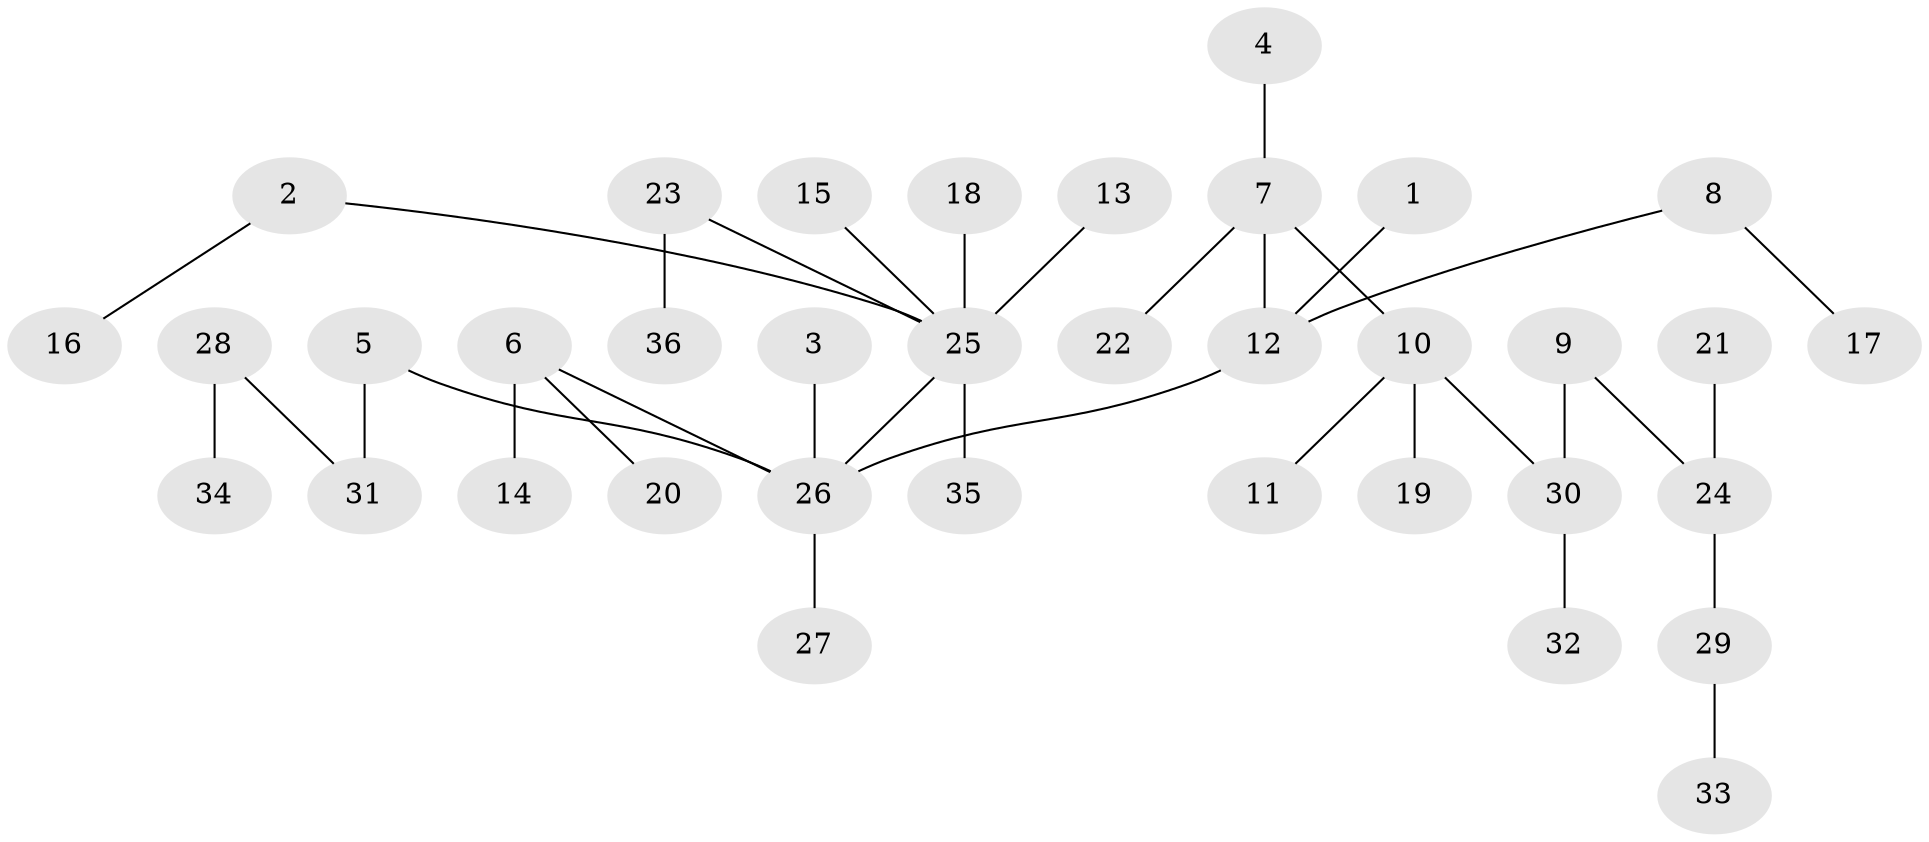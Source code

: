 // original degree distribution, {7: 0.014084507042253521, 8: 0.014084507042253521, 5: 0.028169014084507043, 4: 0.07042253521126761, 1: 0.5211267605633803, 2: 0.23943661971830985, 3: 0.11267605633802817}
// Generated by graph-tools (version 1.1) at 2025/50/03/09/25 03:50:22]
// undirected, 36 vertices, 35 edges
graph export_dot {
graph [start="1"]
  node [color=gray90,style=filled];
  1;
  2;
  3;
  4;
  5;
  6;
  7;
  8;
  9;
  10;
  11;
  12;
  13;
  14;
  15;
  16;
  17;
  18;
  19;
  20;
  21;
  22;
  23;
  24;
  25;
  26;
  27;
  28;
  29;
  30;
  31;
  32;
  33;
  34;
  35;
  36;
  1 -- 12 [weight=1.0];
  2 -- 16 [weight=1.0];
  2 -- 25 [weight=1.0];
  3 -- 26 [weight=1.0];
  4 -- 7 [weight=1.0];
  5 -- 26 [weight=1.0];
  5 -- 31 [weight=1.0];
  6 -- 14 [weight=1.0];
  6 -- 20 [weight=1.0];
  6 -- 26 [weight=1.0];
  7 -- 10 [weight=1.0];
  7 -- 12 [weight=1.0];
  7 -- 22 [weight=1.0];
  8 -- 12 [weight=1.0];
  8 -- 17 [weight=1.0];
  9 -- 24 [weight=1.0];
  9 -- 30 [weight=1.0];
  10 -- 11 [weight=1.0];
  10 -- 19 [weight=1.0];
  10 -- 30 [weight=1.0];
  12 -- 26 [weight=1.0];
  13 -- 25 [weight=1.0];
  15 -- 25 [weight=1.0];
  18 -- 25 [weight=1.0];
  21 -- 24 [weight=1.0];
  23 -- 25 [weight=1.0];
  23 -- 36 [weight=1.0];
  24 -- 29 [weight=1.0];
  25 -- 26 [weight=1.0];
  25 -- 35 [weight=1.0];
  26 -- 27 [weight=1.0];
  28 -- 31 [weight=1.0];
  28 -- 34 [weight=1.0];
  29 -- 33 [weight=1.0];
  30 -- 32 [weight=1.0];
}
